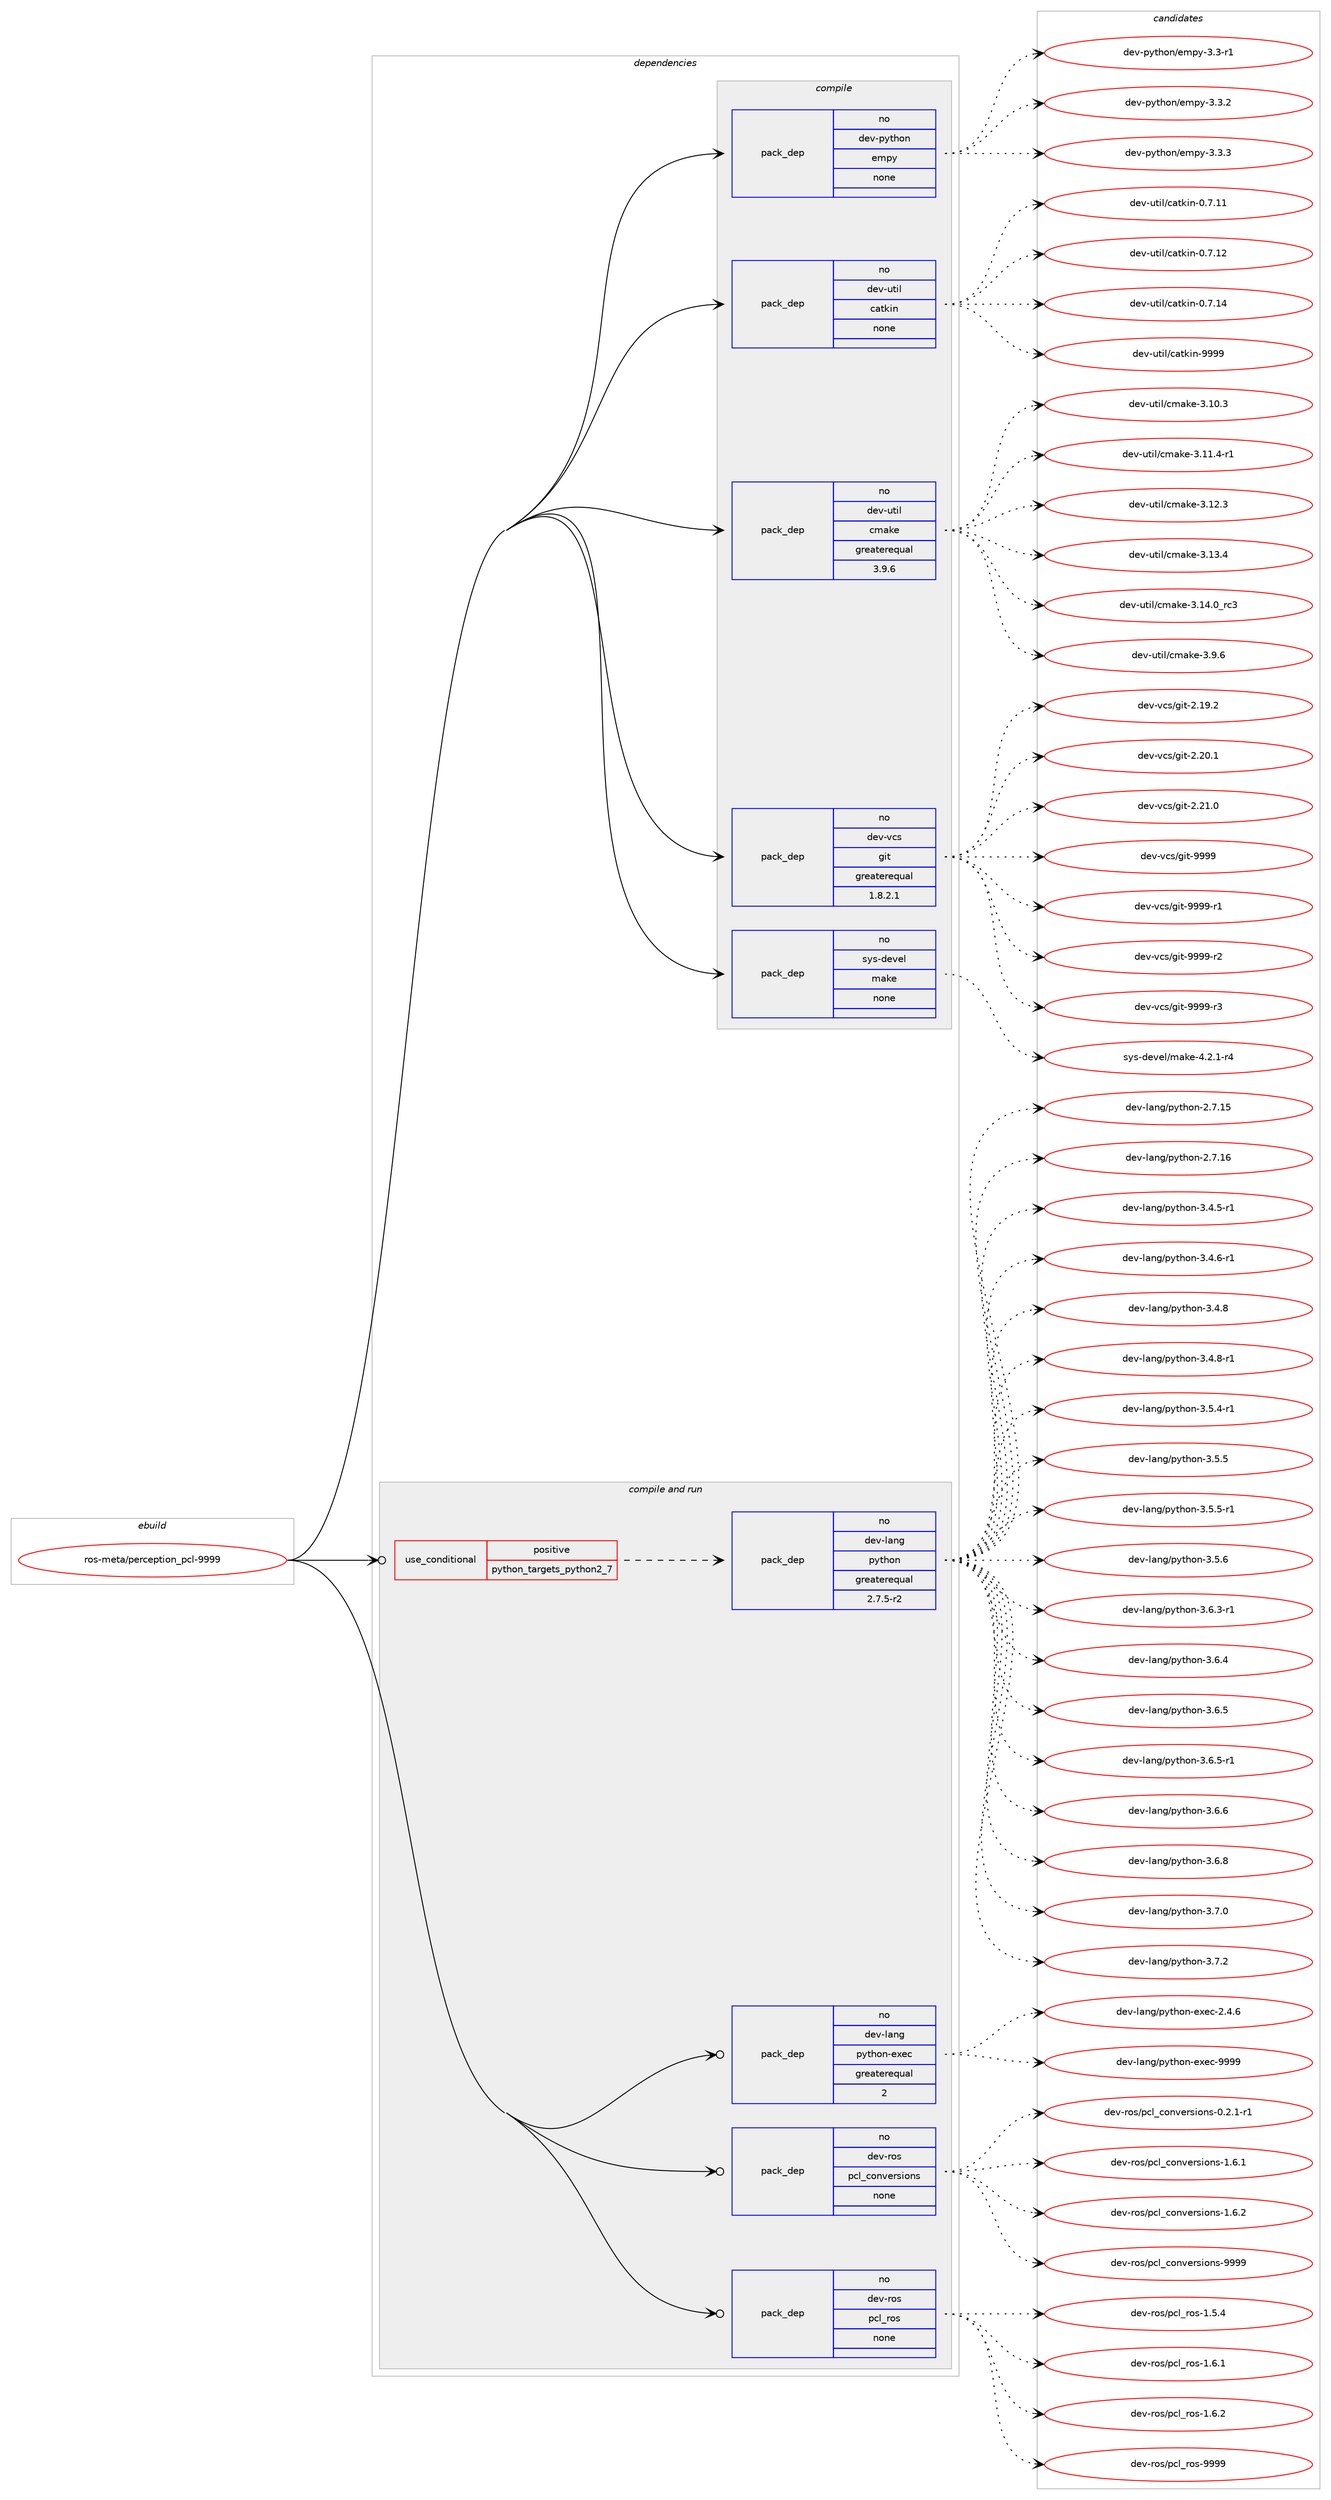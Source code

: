digraph prolog {

# *************
# Graph options
# *************

newrank=true;
concentrate=true;
compound=true;
graph [rankdir=LR,fontname=Helvetica,fontsize=10,ranksep=1.5];#, ranksep=2.5, nodesep=0.2];
edge  [arrowhead=vee];
node  [fontname=Helvetica,fontsize=10];

# **********
# The ebuild
# **********

subgraph cluster_leftcol {
color=gray;
rank=same;
label=<<i>ebuild</i>>;
id [label="ros-meta/perception_pcl-9999", color=red, width=4, href="../ros-meta/perception_pcl-9999.svg"];
}

# ****************
# The dependencies
# ****************

subgraph cluster_midcol {
color=gray;
label=<<i>dependencies</i>>;
subgraph cluster_compile {
fillcolor="#eeeeee";
style=filled;
label=<<i>compile</i>>;
subgraph pack1204161 {
dependency1683460 [label=<<TABLE BORDER="0" CELLBORDER="1" CELLSPACING="0" CELLPADDING="4" WIDTH="220"><TR><TD ROWSPAN="6" CELLPADDING="30">pack_dep</TD></TR><TR><TD WIDTH="110">no</TD></TR><TR><TD>dev-python</TD></TR><TR><TD>empy</TD></TR><TR><TD>none</TD></TR><TR><TD></TD></TR></TABLE>>, shape=none, color=blue];
}
id:e -> dependency1683460:w [weight=20,style="solid",arrowhead="vee"];
subgraph pack1204162 {
dependency1683461 [label=<<TABLE BORDER="0" CELLBORDER="1" CELLSPACING="0" CELLPADDING="4" WIDTH="220"><TR><TD ROWSPAN="6" CELLPADDING="30">pack_dep</TD></TR><TR><TD WIDTH="110">no</TD></TR><TR><TD>dev-util</TD></TR><TR><TD>catkin</TD></TR><TR><TD>none</TD></TR><TR><TD></TD></TR></TABLE>>, shape=none, color=blue];
}
id:e -> dependency1683461:w [weight=20,style="solid",arrowhead="vee"];
subgraph pack1204163 {
dependency1683462 [label=<<TABLE BORDER="0" CELLBORDER="1" CELLSPACING="0" CELLPADDING="4" WIDTH="220"><TR><TD ROWSPAN="6" CELLPADDING="30">pack_dep</TD></TR><TR><TD WIDTH="110">no</TD></TR><TR><TD>dev-util</TD></TR><TR><TD>cmake</TD></TR><TR><TD>greaterequal</TD></TR><TR><TD>3.9.6</TD></TR></TABLE>>, shape=none, color=blue];
}
id:e -> dependency1683462:w [weight=20,style="solid",arrowhead="vee"];
subgraph pack1204164 {
dependency1683463 [label=<<TABLE BORDER="0" CELLBORDER="1" CELLSPACING="0" CELLPADDING="4" WIDTH="220"><TR><TD ROWSPAN="6" CELLPADDING="30">pack_dep</TD></TR><TR><TD WIDTH="110">no</TD></TR><TR><TD>dev-vcs</TD></TR><TR><TD>git</TD></TR><TR><TD>greaterequal</TD></TR><TR><TD>1.8.2.1</TD></TR></TABLE>>, shape=none, color=blue];
}
id:e -> dependency1683463:w [weight=20,style="solid",arrowhead="vee"];
subgraph pack1204165 {
dependency1683464 [label=<<TABLE BORDER="0" CELLBORDER="1" CELLSPACING="0" CELLPADDING="4" WIDTH="220"><TR><TD ROWSPAN="6" CELLPADDING="30">pack_dep</TD></TR><TR><TD WIDTH="110">no</TD></TR><TR><TD>sys-devel</TD></TR><TR><TD>make</TD></TR><TR><TD>none</TD></TR><TR><TD></TD></TR></TABLE>>, shape=none, color=blue];
}
id:e -> dependency1683464:w [weight=20,style="solid",arrowhead="vee"];
}
subgraph cluster_compileandrun {
fillcolor="#eeeeee";
style=filled;
label=<<i>compile and run</i>>;
subgraph cond451770 {
dependency1683465 [label=<<TABLE BORDER="0" CELLBORDER="1" CELLSPACING="0" CELLPADDING="4"><TR><TD ROWSPAN="3" CELLPADDING="10">use_conditional</TD></TR><TR><TD>positive</TD></TR><TR><TD>python_targets_python2_7</TD></TR></TABLE>>, shape=none, color=red];
subgraph pack1204166 {
dependency1683466 [label=<<TABLE BORDER="0" CELLBORDER="1" CELLSPACING="0" CELLPADDING="4" WIDTH="220"><TR><TD ROWSPAN="6" CELLPADDING="30">pack_dep</TD></TR><TR><TD WIDTH="110">no</TD></TR><TR><TD>dev-lang</TD></TR><TR><TD>python</TD></TR><TR><TD>greaterequal</TD></TR><TR><TD>2.7.5-r2</TD></TR></TABLE>>, shape=none, color=blue];
}
dependency1683465:e -> dependency1683466:w [weight=20,style="dashed",arrowhead="vee"];
}
id:e -> dependency1683465:w [weight=20,style="solid",arrowhead="odotvee"];
subgraph pack1204167 {
dependency1683467 [label=<<TABLE BORDER="0" CELLBORDER="1" CELLSPACING="0" CELLPADDING="4" WIDTH="220"><TR><TD ROWSPAN="6" CELLPADDING="30">pack_dep</TD></TR><TR><TD WIDTH="110">no</TD></TR><TR><TD>dev-lang</TD></TR><TR><TD>python-exec</TD></TR><TR><TD>greaterequal</TD></TR><TR><TD>2</TD></TR></TABLE>>, shape=none, color=blue];
}
id:e -> dependency1683467:w [weight=20,style="solid",arrowhead="odotvee"];
subgraph pack1204168 {
dependency1683468 [label=<<TABLE BORDER="0" CELLBORDER="1" CELLSPACING="0" CELLPADDING="4" WIDTH="220"><TR><TD ROWSPAN="6" CELLPADDING="30">pack_dep</TD></TR><TR><TD WIDTH="110">no</TD></TR><TR><TD>dev-ros</TD></TR><TR><TD>pcl_conversions</TD></TR><TR><TD>none</TD></TR><TR><TD></TD></TR></TABLE>>, shape=none, color=blue];
}
id:e -> dependency1683468:w [weight=20,style="solid",arrowhead="odotvee"];
subgraph pack1204169 {
dependency1683469 [label=<<TABLE BORDER="0" CELLBORDER="1" CELLSPACING="0" CELLPADDING="4" WIDTH="220"><TR><TD ROWSPAN="6" CELLPADDING="30">pack_dep</TD></TR><TR><TD WIDTH="110">no</TD></TR><TR><TD>dev-ros</TD></TR><TR><TD>pcl_ros</TD></TR><TR><TD>none</TD></TR><TR><TD></TD></TR></TABLE>>, shape=none, color=blue];
}
id:e -> dependency1683469:w [weight=20,style="solid",arrowhead="odotvee"];
}
subgraph cluster_run {
fillcolor="#eeeeee";
style=filled;
label=<<i>run</i>>;
}
}

# **************
# The candidates
# **************

subgraph cluster_choices {
rank=same;
color=gray;
label=<<i>candidates</i>>;

subgraph choice1204161 {
color=black;
nodesep=1;
choice1001011184511212111610411111047101109112121455146514511449 [label="dev-python/empy-3.3-r1", color=red, width=4,href="../dev-python/empy-3.3-r1.svg"];
choice1001011184511212111610411111047101109112121455146514650 [label="dev-python/empy-3.3.2", color=red, width=4,href="../dev-python/empy-3.3.2.svg"];
choice1001011184511212111610411111047101109112121455146514651 [label="dev-python/empy-3.3.3", color=red, width=4,href="../dev-python/empy-3.3.3.svg"];
dependency1683460:e -> choice1001011184511212111610411111047101109112121455146514511449:w [style=dotted,weight="100"];
dependency1683460:e -> choice1001011184511212111610411111047101109112121455146514650:w [style=dotted,weight="100"];
dependency1683460:e -> choice1001011184511212111610411111047101109112121455146514651:w [style=dotted,weight="100"];
}
subgraph choice1204162 {
color=black;
nodesep=1;
choice1001011184511711610510847999711610710511045484655464949 [label="dev-util/catkin-0.7.11", color=red, width=4,href="../dev-util/catkin-0.7.11.svg"];
choice1001011184511711610510847999711610710511045484655464950 [label="dev-util/catkin-0.7.12", color=red, width=4,href="../dev-util/catkin-0.7.12.svg"];
choice1001011184511711610510847999711610710511045484655464952 [label="dev-util/catkin-0.7.14", color=red, width=4,href="../dev-util/catkin-0.7.14.svg"];
choice100101118451171161051084799971161071051104557575757 [label="dev-util/catkin-9999", color=red, width=4,href="../dev-util/catkin-9999.svg"];
dependency1683461:e -> choice1001011184511711610510847999711610710511045484655464949:w [style=dotted,weight="100"];
dependency1683461:e -> choice1001011184511711610510847999711610710511045484655464950:w [style=dotted,weight="100"];
dependency1683461:e -> choice1001011184511711610510847999711610710511045484655464952:w [style=dotted,weight="100"];
dependency1683461:e -> choice100101118451171161051084799971161071051104557575757:w [style=dotted,weight="100"];
}
subgraph choice1204163 {
color=black;
nodesep=1;
choice1001011184511711610510847991099710710145514649484651 [label="dev-util/cmake-3.10.3", color=red, width=4,href="../dev-util/cmake-3.10.3.svg"];
choice10010111845117116105108479910997107101455146494946524511449 [label="dev-util/cmake-3.11.4-r1", color=red, width=4,href="../dev-util/cmake-3.11.4-r1.svg"];
choice1001011184511711610510847991099710710145514649504651 [label="dev-util/cmake-3.12.3", color=red, width=4,href="../dev-util/cmake-3.12.3.svg"];
choice1001011184511711610510847991099710710145514649514652 [label="dev-util/cmake-3.13.4", color=red, width=4,href="../dev-util/cmake-3.13.4.svg"];
choice1001011184511711610510847991099710710145514649524648951149951 [label="dev-util/cmake-3.14.0_rc3", color=red, width=4,href="../dev-util/cmake-3.14.0_rc3.svg"];
choice10010111845117116105108479910997107101455146574654 [label="dev-util/cmake-3.9.6", color=red, width=4,href="../dev-util/cmake-3.9.6.svg"];
dependency1683462:e -> choice1001011184511711610510847991099710710145514649484651:w [style=dotted,weight="100"];
dependency1683462:e -> choice10010111845117116105108479910997107101455146494946524511449:w [style=dotted,weight="100"];
dependency1683462:e -> choice1001011184511711610510847991099710710145514649504651:w [style=dotted,weight="100"];
dependency1683462:e -> choice1001011184511711610510847991099710710145514649514652:w [style=dotted,weight="100"];
dependency1683462:e -> choice1001011184511711610510847991099710710145514649524648951149951:w [style=dotted,weight="100"];
dependency1683462:e -> choice10010111845117116105108479910997107101455146574654:w [style=dotted,weight="100"];
}
subgraph choice1204164 {
color=black;
nodesep=1;
choice10010111845118991154710310511645504649574650 [label="dev-vcs/git-2.19.2", color=red, width=4,href="../dev-vcs/git-2.19.2.svg"];
choice10010111845118991154710310511645504650484649 [label="dev-vcs/git-2.20.1", color=red, width=4,href="../dev-vcs/git-2.20.1.svg"];
choice10010111845118991154710310511645504650494648 [label="dev-vcs/git-2.21.0", color=red, width=4,href="../dev-vcs/git-2.21.0.svg"];
choice1001011184511899115471031051164557575757 [label="dev-vcs/git-9999", color=red, width=4,href="../dev-vcs/git-9999.svg"];
choice10010111845118991154710310511645575757574511449 [label="dev-vcs/git-9999-r1", color=red, width=4,href="../dev-vcs/git-9999-r1.svg"];
choice10010111845118991154710310511645575757574511450 [label="dev-vcs/git-9999-r2", color=red, width=4,href="../dev-vcs/git-9999-r2.svg"];
choice10010111845118991154710310511645575757574511451 [label="dev-vcs/git-9999-r3", color=red, width=4,href="../dev-vcs/git-9999-r3.svg"];
dependency1683463:e -> choice10010111845118991154710310511645504649574650:w [style=dotted,weight="100"];
dependency1683463:e -> choice10010111845118991154710310511645504650484649:w [style=dotted,weight="100"];
dependency1683463:e -> choice10010111845118991154710310511645504650494648:w [style=dotted,weight="100"];
dependency1683463:e -> choice1001011184511899115471031051164557575757:w [style=dotted,weight="100"];
dependency1683463:e -> choice10010111845118991154710310511645575757574511449:w [style=dotted,weight="100"];
dependency1683463:e -> choice10010111845118991154710310511645575757574511450:w [style=dotted,weight="100"];
dependency1683463:e -> choice10010111845118991154710310511645575757574511451:w [style=dotted,weight="100"];
}
subgraph choice1204165 {
color=black;
nodesep=1;
choice1151211154510010111810110847109971071014552465046494511452 [label="sys-devel/make-4.2.1-r4", color=red, width=4,href="../sys-devel/make-4.2.1-r4.svg"];
dependency1683464:e -> choice1151211154510010111810110847109971071014552465046494511452:w [style=dotted,weight="100"];
}
subgraph choice1204166 {
color=black;
nodesep=1;
choice10010111845108971101034711212111610411111045504655464953 [label="dev-lang/python-2.7.15", color=red, width=4,href="../dev-lang/python-2.7.15.svg"];
choice10010111845108971101034711212111610411111045504655464954 [label="dev-lang/python-2.7.16", color=red, width=4,href="../dev-lang/python-2.7.16.svg"];
choice1001011184510897110103471121211161041111104551465246534511449 [label="dev-lang/python-3.4.5-r1", color=red, width=4,href="../dev-lang/python-3.4.5-r1.svg"];
choice1001011184510897110103471121211161041111104551465246544511449 [label="dev-lang/python-3.4.6-r1", color=red, width=4,href="../dev-lang/python-3.4.6-r1.svg"];
choice100101118451089711010347112121116104111110455146524656 [label="dev-lang/python-3.4.8", color=red, width=4,href="../dev-lang/python-3.4.8.svg"];
choice1001011184510897110103471121211161041111104551465246564511449 [label="dev-lang/python-3.4.8-r1", color=red, width=4,href="../dev-lang/python-3.4.8-r1.svg"];
choice1001011184510897110103471121211161041111104551465346524511449 [label="dev-lang/python-3.5.4-r1", color=red, width=4,href="../dev-lang/python-3.5.4-r1.svg"];
choice100101118451089711010347112121116104111110455146534653 [label="dev-lang/python-3.5.5", color=red, width=4,href="../dev-lang/python-3.5.5.svg"];
choice1001011184510897110103471121211161041111104551465346534511449 [label="dev-lang/python-3.5.5-r1", color=red, width=4,href="../dev-lang/python-3.5.5-r1.svg"];
choice100101118451089711010347112121116104111110455146534654 [label="dev-lang/python-3.5.6", color=red, width=4,href="../dev-lang/python-3.5.6.svg"];
choice1001011184510897110103471121211161041111104551465446514511449 [label="dev-lang/python-3.6.3-r1", color=red, width=4,href="../dev-lang/python-3.6.3-r1.svg"];
choice100101118451089711010347112121116104111110455146544652 [label="dev-lang/python-3.6.4", color=red, width=4,href="../dev-lang/python-3.6.4.svg"];
choice100101118451089711010347112121116104111110455146544653 [label="dev-lang/python-3.6.5", color=red, width=4,href="../dev-lang/python-3.6.5.svg"];
choice1001011184510897110103471121211161041111104551465446534511449 [label="dev-lang/python-3.6.5-r1", color=red, width=4,href="../dev-lang/python-3.6.5-r1.svg"];
choice100101118451089711010347112121116104111110455146544654 [label="dev-lang/python-3.6.6", color=red, width=4,href="../dev-lang/python-3.6.6.svg"];
choice100101118451089711010347112121116104111110455146544656 [label="dev-lang/python-3.6.8", color=red, width=4,href="../dev-lang/python-3.6.8.svg"];
choice100101118451089711010347112121116104111110455146554648 [label="dev-lang/python-3.7.0", color=red, width=4,href="../dev-lang/python-3.7.0.svg"];
choice100101118451089711010347112121116104111110455146554650 [label="dev-lang/python-3.7.2", color=red, width=4,href="../dev-lang/python-3.7.2.svg"];
dependency1683466:e -> choice10010111845108971101034711212111610411111045504655464953:w [style=dotted,weight="100"];
dependency1683466:e -> choice10010111845108971101034711212111610411111045504655464954:w [style=dotted,weight="100"];
dependency1683466:e -> choice1001011184510897110103471121211161041111104551465246534511449:w [style=dotted,weight="100"];
dependency1683466:e -> choice1001011184510897110103471121211161041111104551465246544511449:w [style=dotted,weight="100"];
dependency1683466:e -> choice100101118451089711010347112121116104111110455146524656:w [style=dotted,weight="100"];
dependency1683466:e -> choice1001011184510897110103471121211161041111104551465246564511449:w [style=dotted,weight="100"];
dependency1683466:e -> choice1001011184510897110103471121211161041111104551465346524511449:w [style=dotted,weight="100"];
dependency1683466:e -> choice100101118451089711010347112121116104111110455146534653:w [style=dotted,weight="100"];
dependency1683466:e -> choice1001011184510897110103471121211161041111104551465346534511449:w [style=dotted,weight="100"];
dependency1683466:e -> choice100101118451089711010347112121116104111110455146534654:w [style=dotted,weight="100"];
dependency1683466:e -> choice1001011184510897110103471121211161041111104551465446514511449:w [style=dotted,weight="100"];
dependency1683466:e -> choice100101118451089711010347112121116104111110455146544652:w [style=dotted,weight="100"];
dependency1683466:e -> choice100101118451089711010347112121116104111110455146544653:w [style=dotted,weight="100"];
dependency1683466:e -> choice1001011184510897110103471121211161041111104551465446534511449:w [style=dotted,weight="100"];
dependency1683466:e -> choice100101118451089711010347112121116104111110455146544654:w [style=dotted,weight="100"];
dependency1683466:e -> choice100101118451089711010347112121116104111110455146544656:w [style=dotted,weight="100"];
dependency1683466:e -> choice100101118451089711010347112121116104111110455146554648:w [style=dotted,weight="100"];
dependency1683466:e -> choice100101118451089711010347112121116104111110455146554650:w [style=dotted,weight="100"];
}
subgraph choice1204167 {
color=black;
nodesep=1;
choice1001011184510897110103471121211161041111104510112010199455046524654 [label="dev-lang/python-exec-2.4.6", color=red, width=4,href="../dev-lang/python-exec-2.4.6.svg"];
choice10010111845108971101034711212111610411111045101120101994557575757 [label="dev-lang/python-exec-9999", color=red, width=4,href="../dev-lang/python-exec-9999.svg"];
dependency1683467:e -> choice1001011184510897110103471121211161041111104510112010199455046524654:w [style=dotted,weight="100"];
dependency1683467:e -> choice10010111845108971101034711212111610411111045101120101994557575757:w [style=dotted,weight="100"];
}
subgraph choice1204168 {
color=black;
nodesep=1;
choice10010111845114111115471129910895991111101181011141151051111101154548465046494511449 [label="dev-ros/pcl_conversions-0.2.1-r1", color=red, width=4,href="../dev-ros/pcl_conversions-0.2.1-r1.svg"];
choice1001011184511411111547112991089599111110118101114115105111110115454946544649 [label="dev-ros/pcl_conversions-1.6.1", color=red, width=4,href="../dev-ros/pcl_conversions-1.6.1.svg"];
choice1001011184511411111547112991089599111110118101114115105111110115454946544650 [label="dev-ros/pcl_conversions-1.6.2", color=red, width=4,href="../dev-ros/pcl_conversions-1.6.2.svg"];
choice10010111845114111115471129910895991111101181011141151051111101154557575757 [label="dev-ros/pcl_conversions-9999", color=red, width=4,href="../dev-ros/pcl_conversions-9999.svg"];
dependency1683468:e -> choice10010111845114111115471129910895991111101181011141151051111101154548465046494511449:w [style=dotted,weight="100"];
dependency1683468:e -> choice1001011184511411111547112991089599111110118101114115105111110115454946544649:w [style=dotted,weight="100"];
dependency1683468:e -> choice1001011184511411111547112991089599111110118101114115105111110115454946544650:w [style=dotted,weight="100"];
dependency1683468:e -> choice10010111845114111115471129910895991111101181011141151051111101154557575757:w [style=dotted,weight="100"];
}
subgraph choice1204169 {
color=black;
nodesep=1;
choice10010111845114111115471129910895114111115454946534652 [label="dev-ros/pcl_ros-1.5.4", color=red, width=4,href="../dev-ros/pcl_ros-1.5.4.svg"];
choice10010111845114111115471129910895114111115454946544649 [label="dev-ros/pcl_ros-1.6.1", color=red, width=4,href="../dev-ros/pcl_ros-1.6.1.svg"];
choice10010111845114111115471129910895114111115454946544650 [label="dev-ros/pcl_ros-1.6.2", color=red, width=4,href="../dev-ros/pcl_ros-1.6.2.svg"];
choice100101118451141111154711299108951141111154557575757 [label="dev-ros/pcl_ros-9999", color=red, width=4,href="../dev-ros/pcl_ros-9999.svg"];
dependency1683469:e -> choice10010111845114111115471129910895114111115454946534652:w [style=dotted,weight="100"];
dependency1683469:e -> choice10010111845114111115471129910895114111115454946544649:w [style=dotted,weight="100"];
dependency1683469:e -> choice10010111845114111115471129910895114111115454946544650:w [style=dotted,weight="100"];
dependency1683469:e -> choice100101118451141111154711299108951141111154557575757:w [style=dotted,weight="100"];
}
}

}
